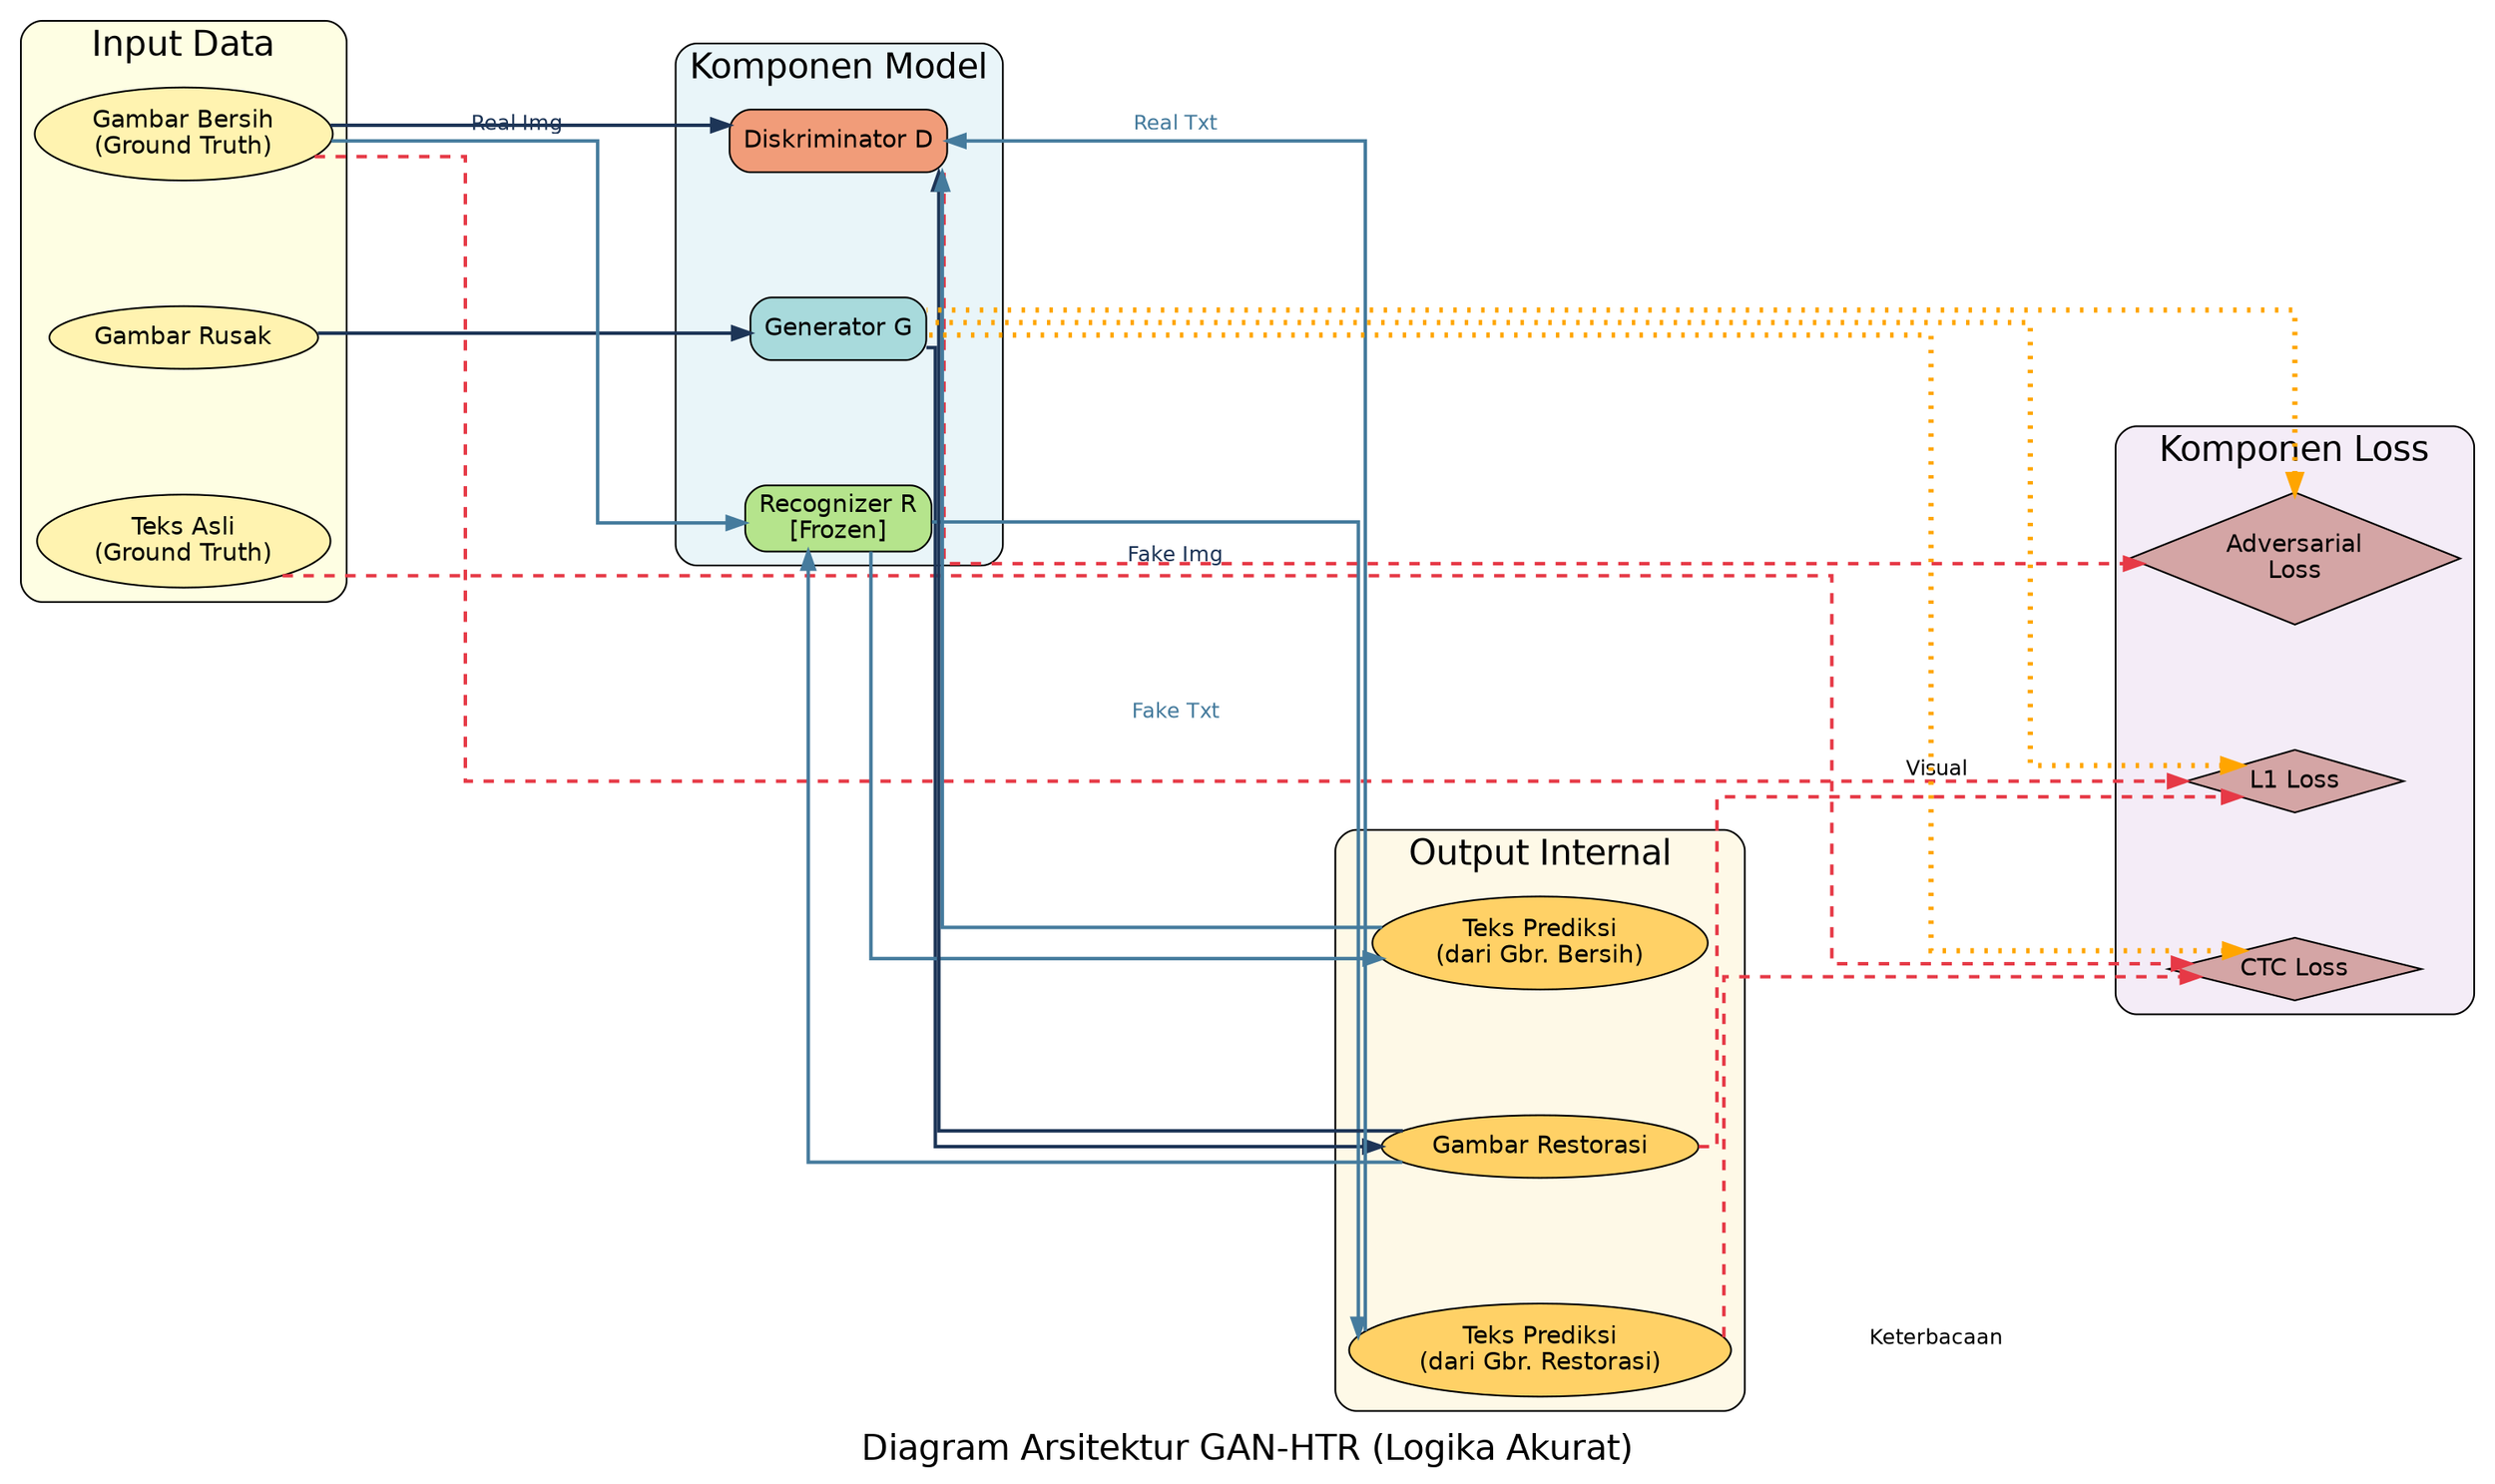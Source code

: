 digraph G {
    // --- Graph Attributes ---
    rankdir="LR";
    splines=ortho;    // Use orthogonal lines as requested
    nodesep=1.0;      // Increased space between nodes
    ranksep=2.0;      // Increased space between ranks (layers)
    fontname="Helvetica";
    label="Diagram Arsitektur GAN-HTR (Logika Akurat)";
    fontsize=20;

    // --- Node Definitions ---
    node [style=filled, shape=box, fontname="Helvetica"];

    subgraph cluster_input {
        label = "Input Data";
        style="filled,rounded";
        fillcolor="#FEFEE3";
        degraded [label="Gambar Rusak", shape=ellipse, fillcolor="#FFF3B0"];
        clean [label="Gambar Bersih\n(Ground Truth)", shape=ellipse, fillcolor="#FFF3B0"];
        gt_text [label="Teks Asli\n(Ground Truth)", shape=ellipse, fillcolor="#FFF3B0"];
    }

    subgraph cluster_models {
        label = "Komponen Model";
        style="filled,rounded";
        fillcolor="#E9F5F9";
        generator [label="Generator G", style="filled,rounded", fillcolor="#A8DADC"];
        recognizer [label="Recognizer R\n[Frozen]", style="filled,rounded", fillcolor="#B5E48C"];
        discriminator [label="Diskriminator D", style="filled,rounded", fillcolor="#F19C79"];
    }

    subgraph cluster_outputs {
        label = "Output Internal";
        style="filled,rounded";
        fillcolor="#FEF9E7";
        restored [label="Gambar Restorasi", shape=ellipse, fillcolor="#FFD166"];
        pred_text [label="Teks Prediksi\n(dari Gbr. Restorasi)", shape=ellipse, fillcolor="#FFD166"];
        clean_pred_text [label="Teks Prediksi\n(dari Gbr. Bersih)", shape=ellipse, fillcolor="#FFD166"];
    }

    subgraph cluster_loss {
        label = "Komponen Loss";
        style="filled,rounded";
        fillcolor="#F4ECF7";
        l1_loss [label="L1 Loss", shape=diamond, fillcolor="#D4A5A5"];
        ctc_loss [label="CTC Loss", shape=diamond, fillcolor="#D4A5A5"];
        adv_loss [label="Adversarial\nLoss", shape=diamond, fillcolor="#D4A5A5"];
    }


    // --- Edge Definitions ---
    edge [fontname="Helvetica", fontsize=12, penwidth=2.0]; // Increased global edge thickness

    // Main Forward Path (Generator) - Dark Blue, Solid, Bold
    degraded -> generator [style=bold, color="#1D3557"];
    generator -> restored [style=bold, color="#1D3557"];
    
    // Recognizer Paths - Lighter Blue, Solid
    restored -> recognizer [color="#457B9D"];
    recognizer -> pred_text [color="#457B9D"];
    clean -> recognizer [color="#457B9D", constraint=false];
    recognizer -> clean_pred_text [color="#457B9D"];

    // Loss Calculation Paths - Red, Dashed
    restored -> l1_loss [label="  Visual", color="#E63946", style=dashed];
    clean -> l1_loss [color="#E63946", style=dashed];
    pred_text -> ctc_loss [label="  Keterbacaan", color="#E63946", style=dashed];
    gt_text -> ctc_loss [color="#E63946", style=dashed];
    discriminator -> adv_loss [color="#E63946", style=dashed];

    // Discriminator Input Paths - Colors match their source
    restored -> discriminator [label="  Fake Img", fontcolor="#1D3557", color="#1D3557", style=bold, constraint=false];
    clean -> discriminator [label="  Real Img", fontcolor="#1D3557", color="#1D3557", style=bold];
    pred_text -> discriminator [label="  Fake Txt", fontcolor="#457B9D", color="#457B9D", constraint=false];
    clean_pred_text -> discriminator [label="  Real Txt", fontcolor="#457B9D", color="#457B9D"];

    // Feedback Paths (Gradient Flow) - Orange, Dotted, Thick
    l1_loss -> generator [style=dotted, color=orange, arrowhead=normal, dir=back, constraint=false, penwidth=3.0];
    ctc_loss -> generator [style=dotted, color=orange, arrowhead=normal, dir=back, constraint=false, penwidth=3.0];
    adv_loss -> generator [style=dotted, color=orange, arrowhead=normal, dir=back, constraint=false, penwidth=3.0];

}